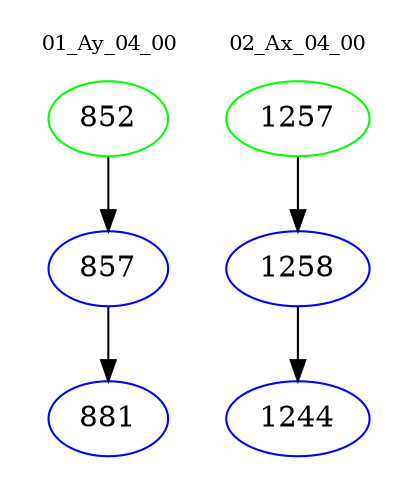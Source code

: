 digraph{
subgraph cluster_0 {
color = white
label = "01_Ay_04_00";
fontsize=10;
T0_852 [label="852", color="green"]
T0_852 -> T0_857 [color="black"]
T0_857 [label="857", color="blue"]
T0_857 -> T0_881 [color="black"]
T0_881 [label="881", color="blue"]
}
subgraph cluster_1 {
color = white
label = "02_Ax_04_00";
fontsize=10;
T1_1257 [label="1257", color="green"]
T1_1257 -> T1_1258 [color="black"]
T1_1258 [label="1258", color="blue"]
T1_1258 -> T1_1244 [color="black"]
T1_1244 [label="1244", color="blue"]
}
}
